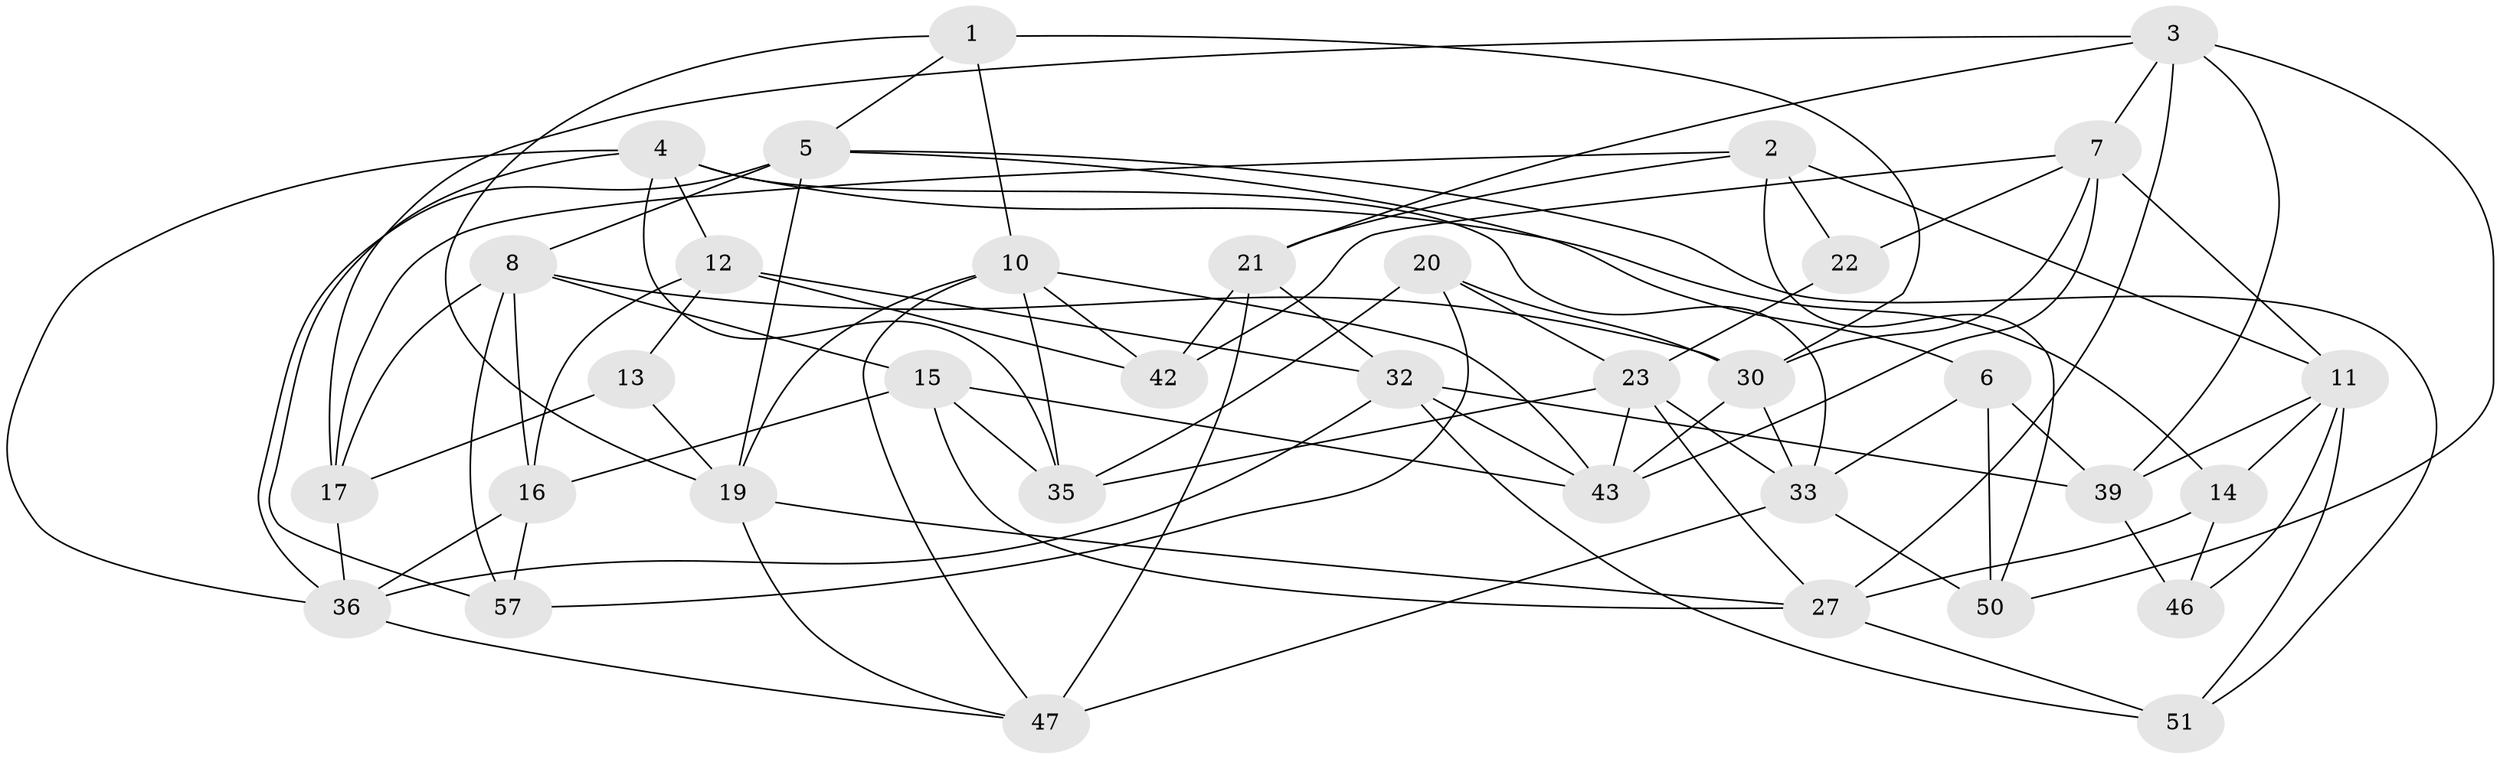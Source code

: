 // original degree distribution, {4: 1.0}
// Generated by graph-tools (version 1.1) at 2025/11/02/27/25 16:11:50]
// undirected, 35 vertices, 88 edges
graph export_dot {
graph [start="1"]
  node [color=gray90,style=filled];
  1;
  2 [super="+9"];
  3 [super="+45"];
  4 [super="+29"];
  5 [super="+44"];
  6;
  7 [super="+41"];
  8 [super="+24"];
  10 [super="+18"];
  11 [super="+26"];
  12 [super="+52"];
  13;
  14;
  15 [super="+53"];
  16 [super="+25"];
  17 [super="+56"];
  19 [super="+28"];
  20;
  21 [super="+31"];
  22;
  23 [super="+55"];
  27 [super="+37"];
  30 [super="+58"];
  32 [super="+49"];
  33 [super="+34"];
  35 [super="+48"];
  36 [super="+38"];
  39 [super="+40"];
  42;
  43 [super="+59"];
  46;
  47 [super="+54"];
  50;
  51;
  57;
  1 -- 30;
  1 -- 10;
  1 -- 5;
  1 -- 19;
  2 -- 22 [weight=2];
  2 -- 21;
  2 -- 17;
  2 -- 11;
  2 -- 50;
  3 -- 50;
  3 -- 17;
  3 -- 39;
  3 -- 27;
  3 -- 21;
  3 -- 7;
  4 -- 36;
  4 -- 12;
  4 -- 33;
  4 -- 57;
  4 -- 35;
  4 -- 14;
  5 -- 6;
  5 -- 51;
  5 -- 19;
  5 -- 8;
  5 -- 36;
  6 -- 39;
  6 -- 50;
  6 -- 33;
  7 -- 22;
  7 -- 11;
  7 -- 42;
  7 -- 43;
  7 -- 30;
  8 -- 15;
  8 -- 30;
  8 -- 17;
  8 -- 57;
  8 -- 16;
  10 -- 19;
  10 -- 43;
  10 -- 35;
  10 -- 42;
  10 -- 47;
  11 -- 51;
  11 -- 46;
  11 -- 39;
  11 -- 14;
  12 -- 42;
  12 -- 16 [weight=2];
  12 -- 32;
  12 -- 13;
  13 -- 17 [weight=2];
  13 -- 19;
  14 -- 46;
  14 -- 27;
  15 -- 16;
  15 -- 35 [weight=2];
  15 -- 27;
  15 -- 43;
  16 -- 36;
  16 -- 57;
  17 -- 36;
  19 -- 47;
  19 -- 27;
  20 -- 23;
  20 -- 30;
  20 -- 35;
  20 -- 57;
  21 -- 42;
  21 -- 32;
  21 -- 47 [weight=2];
  22 -- 23;
  23 -- 33;
  23 -- 35;
  23 -- 43;
  23 -- 27;
  27 -- 51;
  30 -- 43;
  30 -- 33;
  32 -- 51;
  32 -- 36;
  32 -- 43;
  32 -- 39;
  33 -- 47;
  33 -- 50;
  36 -- 47;
  39 -- 46 [weight=2];
}
